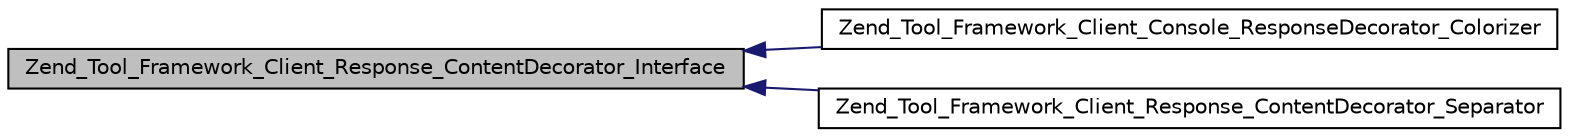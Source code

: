 digraph G
{
  edge [fontname="Helvetica",fontsize="10",labelfontname="Helvetica",labelfontsize="10"];
  node [fontname="Helvetica",fontsize="10",shape=record];
  rankdir="LR";
  Node1 [label="Zend_Tool_Framework_Client_Response_ContentDecorator_Interface",height=0.2,width=0.4,color="black", fillcolor="grey75", style="filled" fontcolor="black"];
  Node1 -> Node2 [dir="back",color="midnightblue",fontsize="10",style="solid",fontname="Helvetica"];
  Node2 [label="Zend_Tool_Framework_Client_Console_ResponseDecorator_Colorizer",height=0.2,width=0.4,color="black", fillcolor="white", style="filled",URL="$class_zend___tool___framework___client___console___response_decorator___colorizer.html"];
  Node1 -> Node3 [dir="back",color="midnightblue",fontsize="10",style="solid",fontname="Helvetica"];
  Node3 [label="Zend_Tool_Framework_Client_Response_ContentDecorator_Separator",height=0.2,width=0.4,color="black", fillcolor="white", style="filled",URL="$class_zend___tool___framework___client___response___content_decorator___separator.html"];
}
